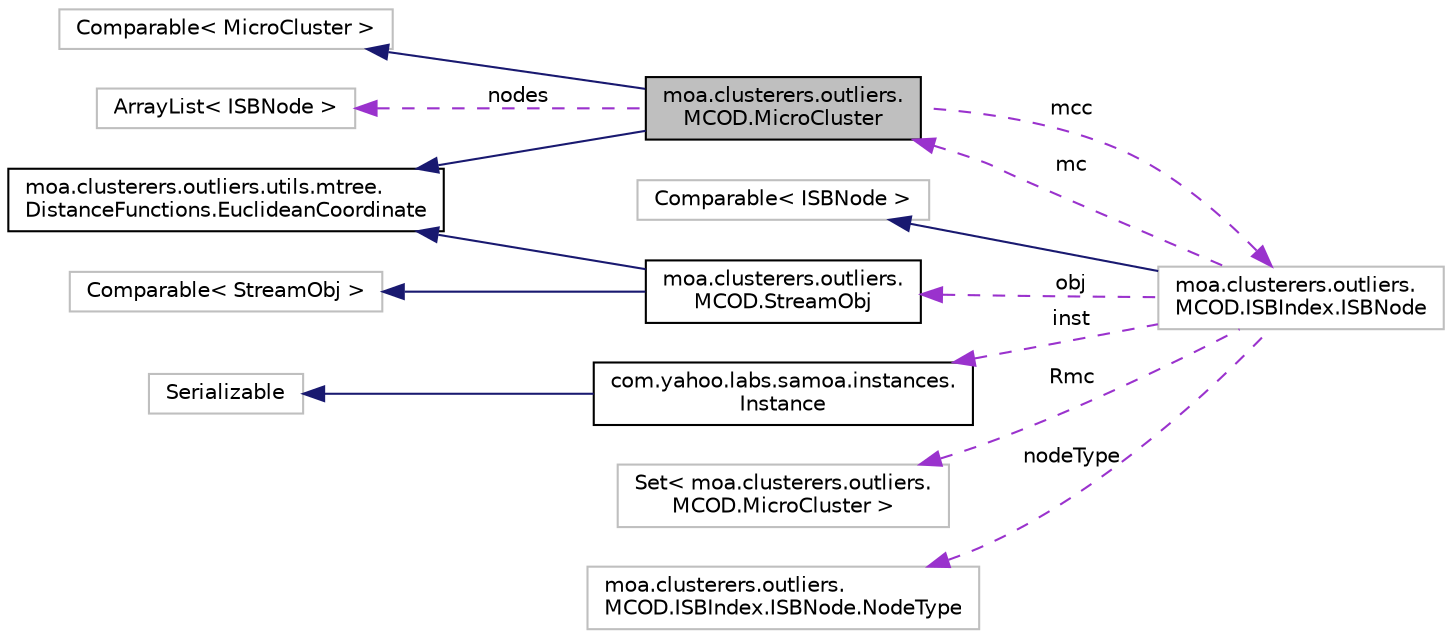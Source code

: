 digraph "moa.clusterers.outliers.MCOD.MicroCluster"
{
 // LATEX_PDF_SIZE
  edge [fontname="Helvetica",fontsize="10",labelfontname="Helvetica",labelfontsize="10"];
  node [fontname="Helvetica",fontsize="10",shape=record];
  rankdir="LR";
  Node1 [label="moa.clusterers.outliers.\lMCOD.MicroCluster",height=0.2,width=0.4,color="black", fillcolor="grey75", style="filled", fontcolor="black",tooltip=" "];
  Node2 -> Node1 [dir="back",color="midnightblue",fontsize="10",style="solid"];
  Node2 [label="moa.clusterers.outliers.utils.mtree.\lDistanceFunctions.EuclideanCoordinate",height=0.2,width=0.4,color="black", fillcolor="white", style="filled",URL="$interfacemoa_1_1clusterers_1_1outliers_1_1utils_1_1mtree_1_1_distance_functions_1_1_euclidean_coordinate.html",tooltip=" "];
  Node3 -> Node1 [dir="back",color="midnightblue",fontsize="10",style="solid"];
  Node3 [label="Comparable\< MicroCluster \>",height=0.2,width=0.4,color="grey75", fillcolor="white", style="filled",tooltip=" "];
  Node4 -> Node1 [dir="back",color="darkorchid3",fontsize="10",style="dashed",label=" mcc" ];
  Node4 [label="moa.clusterers.outliers.\lMCOD.ISBIndex.ISBNode",height=0.2,width=0.4,color="grey75", fillcolor="white", style="filled",tooltip=" "];
  Node5 -> Node4 [dir="back",color="midnightblue",fontsize="10",style="solid"];
  Node5 [label="Comparable\< ISBNode \>",height=0.2,width=0.4,color="grey75", fillcolor="white", style="filled",tooltip=" "];
  Node6 -> Node4 [dir="back",color="darkorchid3",fontsize="10",style="dashed",label=" obj" ];
  Node6 [label="moa.clusterers.outliers.\lMCOD.StreamObj",height=0.2,width=0.4,color="black", fillcolor="white", style="filled",URL="$classmoa_1_1clusterers_1_1outliers_1_1_m_c_o_d_1_1_stream_obj.html",tooltip=" "];
  Node2 -> Node6 [dir="back",color="midnightblue",fontsize="10",style="solid"];
  Node7 -> Node6 [dir="back",color="midnightblue",fontsize="10",style="solid"];
  Node7 [label="Comparable\< StreamObj \>",height=0.2,width=0.4,color="grey75", fillcolor="white", style="filled",tooltip=" "];
  Node8 -> Node4 [dir="back",color="darkorchid3",fontsize="10",style="dashed",label=" inst" ];
  Node8 [label="com.yahoo.labs.samoa.instances.\lInstance",height=0.2,width=0.4,color="black", fillcolor="white", style="filled",URL="$interfacecom_1_1yahoo_1_1labs_1_1samoa_1_1instances_1_1_instance.html",tooltip=" "];
  Node9 -> Node8 [dir="back",color="midnightblue",fontsize="10",style="solid"];
  Node9 [label="Serializable",height=0.2,width=0.4,color="grey75", fillcolor="white", style="filled",tooltip=" "];
  Node10 -> Node4 [dir="back",color="darkorchid3",fontsize="10",style="dashed",label=" Rmc" ];
  Node10 [label="Set\< moa.clusterers.outliers.\lMCOD.MicroCluster \>",height=0.2,width=0.4,color="grey75", fillcolor="white", style="filled",tooltip=" "];
  Node11 -> Node4 [dir="back",color="darkorchid3",fontsize="10",style="dashed",label=" nodeType" ];
  Node11 [label="moa.clusterers.outliers.\lMCOD.ISBIndex.ISBNode.NodeType",height=0.2,width=0.4,color="grey75", fillcolor="white", style="filled",tooltip=" "];
  Node1 -> Node4 [dir="back",color="darkorchid3",fontsize="10",style="dashed",label=" mc" ];
  Node12 -> Node1 [dir="back",color="darkorchid3",fontsize="10",style="dashed",label=" nodes" ];
  Node12 [label="ArrayList\< ISBNode \>",height=0.2,width=0.4,color="grey75", fillcolor="white", style="filled",tooltip=" "];
}
